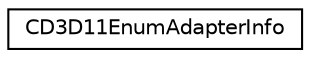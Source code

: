 digraph "Graphical Class Hierarchy"
{
  edge [fontname="Helvetica",fontsize="10",labelfontname="Helvetica",labelfontsize="10"];
  node [fontname="Helvetica",fontsize="10",shape=record];
  rankdir="LR";
  Node1 [label="CD3D11EnumAdapterInfo",height=0.2,width=0.4,color="black", fillcolor="white", style="filled",URL="$class_c_d3_d11_enum_adapter_info.html"];
}
